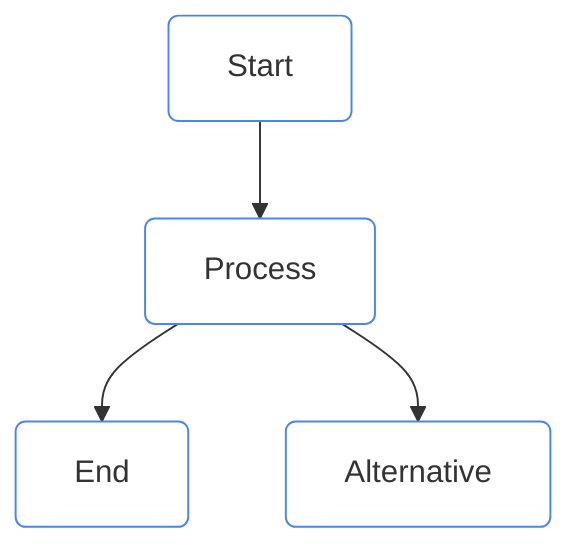 graph TD
    A[Start] --> B[Process]
    B --> C[End]
    B --> D[Alternative]

%% Styling
classDef default fill:#ffffff,stroke:#4a86e8,stroke-width:1px,color:#333333,rx:5px,ry:5px
classDef highlight fill:#ff7700,stroke:#4a86e8,stroke-width:2px,color:white,rx:5px,ry:5px
classDef success fill:#6aa84f,stroke:#4a86e8,stroke-width:1px,color:white,rx:5px,ry:5px
classDef warning fill:#f1c232,stroke:#4a86e8,stroke-width:1px,color:#333333,rx:5px,ry:5px
classDef error fill:#cc0000,stroke:#4a86e8,stroke-width:1px,color:white,rx:5px,ry:5px